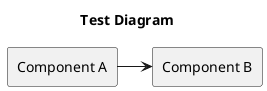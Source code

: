 @startuml
title "Test Diagram"

rectangle "Component A" as A
rectangle "Component B" as B
A -> B

@enduml 